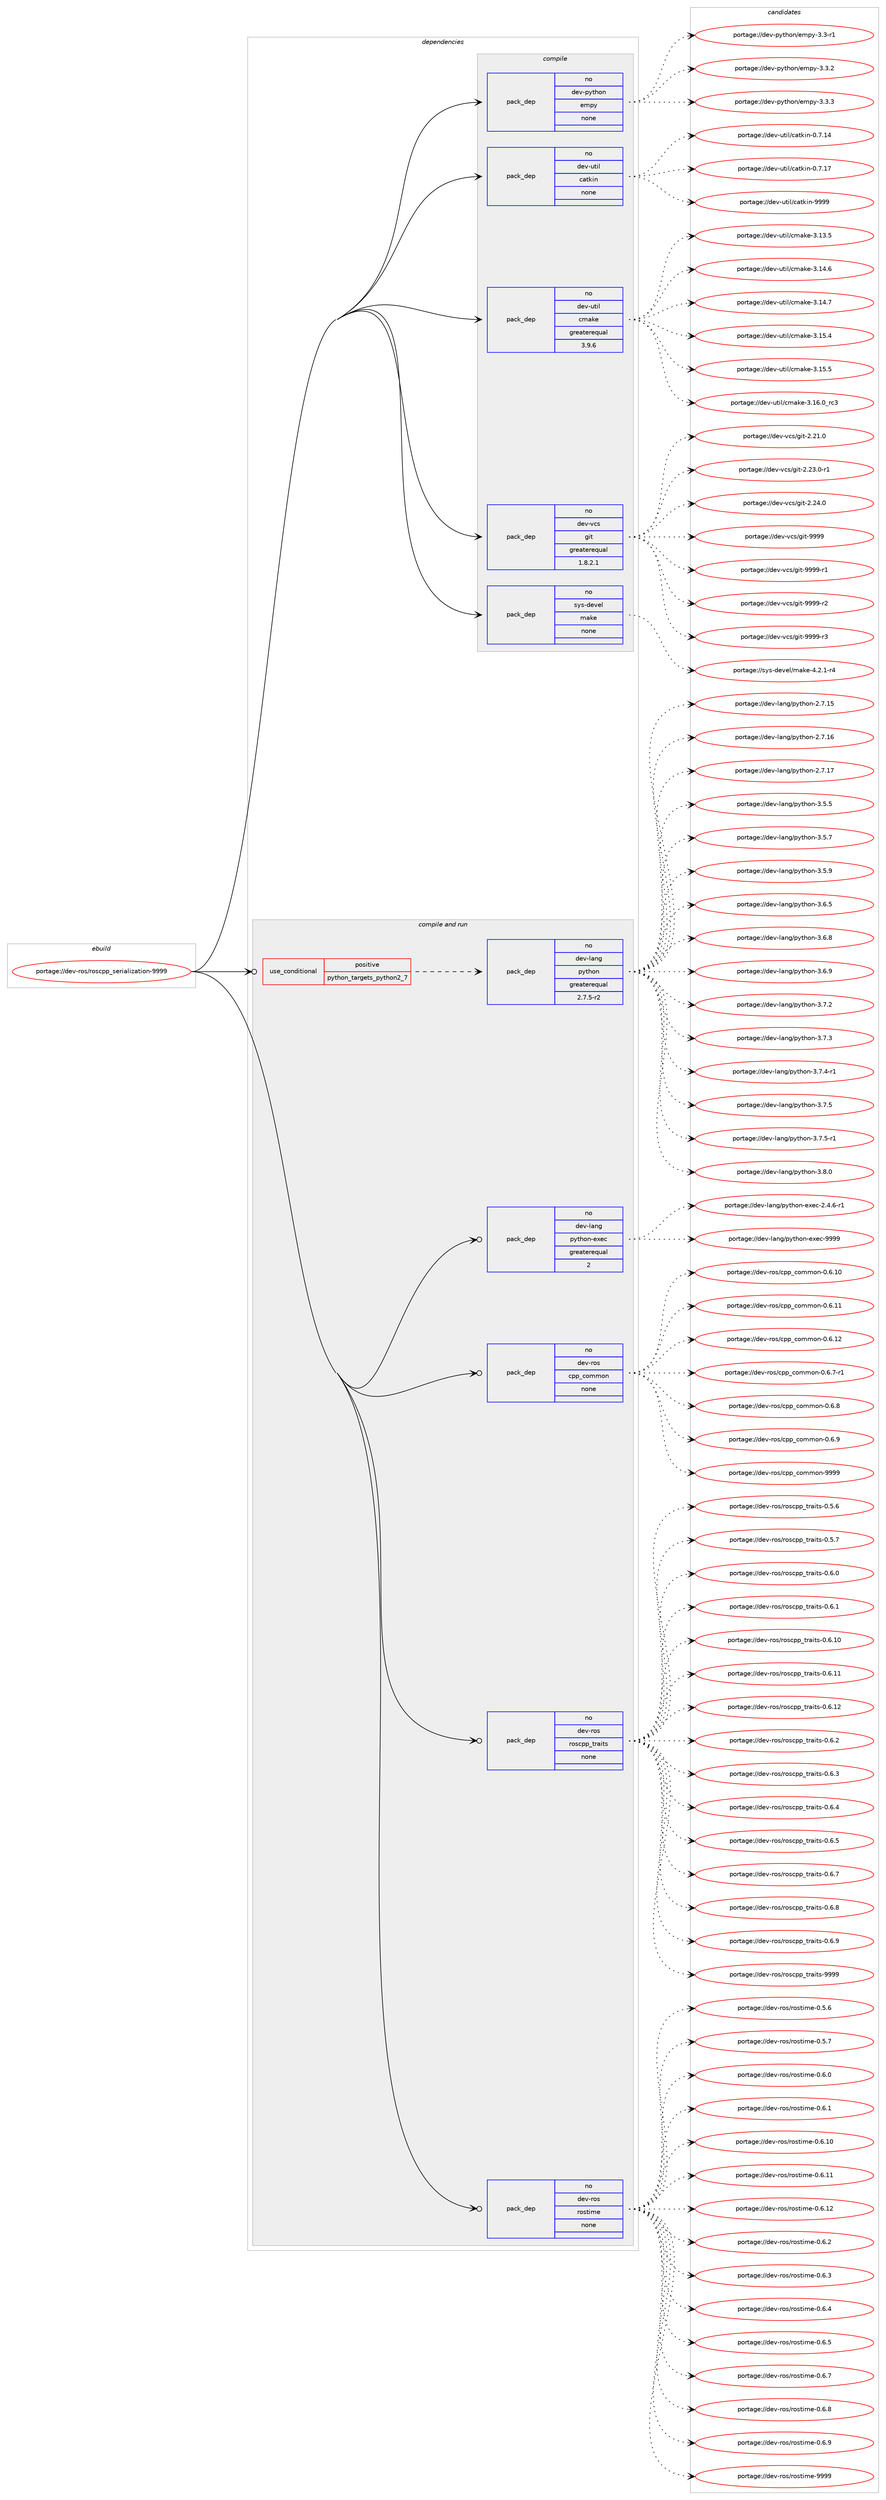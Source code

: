 digraph prolog {

# *************
# Graph options
# *************

newrank=true;
concentrate=true;
compound=true;
graph [rankdir=LR,fontname=Helvetica,fontsize=10,ranksep=1.5];#, ranksep=2.5, nodesep=0.2];
edge  [arrowhead=vee];
node  [fontname=Helvetica,fontsize=10];

# **********
# The ebuild
# **********

subgraph cluster_leftcol {
color=gray;
rank=same;
label=<<i>ebuild</i>>;
id [label="portage://dev-ros/roscpp_serialization-9999", color=red, width=4, href="../dev-ros/roscpp_serialization-9999.svg"];
}

# ****************
# The dependencies
# ****************

subgraph cluster_midcol {
color=gray;
label=<<i>dependencies</i>>;
subgraph cluster_compile {
fillcolor="#eeeeee";
style=filled;
label=<<i>compile</i>>;
subgraph pack148574 {
dependency195874 [label=<<TABLE BORDER="0" CELLBORDER="1" CELLSPACING="0" CELLPADDING="4" WIDTH="220"><TR><TD ROWSPAN="6" CELLPADDING="30">pack_dep</TD></TR><TR><TD WIDTH="110">no</TD></TR><TR><TD>dev-python</TD></TR><TR><TD>empy</TD></TR><TR><TD>none</TD></TR><TR><TD></TD></TR></TABLE>>, shape=none, color=blue];
}
id:e -> dependency195874:w [weight=20,style="solid",arrowhead="vee"];
subgraph pack148575 {
dependency195875 [label=<<TABLE BORDER="0" CELLBORDER="1" CELLSPACING="0" CELLPADDING="4" WIDTH="220"><TR><TD ROWSPAN="6" CELLPADDING="30">pack_dep</TD></TR><TR><TD WIDTH="110">no</TD></TR><TR><TD>dev-util</TD></TR><TR><TD>catkin</TD></TR><TR><TD>none</TD></TR><TR><TD></TD></TR></TABLE>>, shape=none, color=blue];
}
id:e -> dependency195875:w [weight=20,style="solid",arrowhead="vee"];
subgraph pack148576 {
dependency195876 [label=<<TABLE BORDER="0" CELLBORDER="1" CELLSPACING="0" CELLPADDING="4" WIDTH="220"><TR><TD ROWSPAN="6" CELLPADDING="30">pack_dep</TD></TR><TR><TD WIDTH="110">no</TD></TR><TR><TD>dev-util</TD></TR><TR><TD>cmake</TD></TR><TR><TD>greaterequal</TD></TR><TR><TD>3.9.6</TD></TR></TABLE>>, shape=none, color=blue];
}
id:e -> dependency195876:w [weight=20,style="solid",arrowhead="vee"];
subgraph pack148577 {
dependency195877 [label=<<TABLE BORDER="0" CELLBORDER="1" CELLSPACING="0" CELLPADDING="4" WIDTH="220"><TR><TD ROWSPAN="6" CELLPADDING="30">pack_dep</TD></TR><TR><TD WIDTH="110">no</TD></TR><TR><TD>dev-vcs</TD></TR><TR><TD>git</TD></TR><TR><TD>greaterequal</TD></TR><TR><TD>1.8.2.1</TD></TR></TABLE>>, shape=none, color=blue];
}
id:e -> dependency195877:w [weight=20,style="solid",arrowhead="vee"];
subgraph pack148578 {
dependency195878 [label=<<TABLE BORDER="0" CELLBORDER="1" CELLSPACING="0" CELLPADDING="4" WIDTH="220"><TR><TD ROWSPAN="6" CELLPADDING="30">pack_dep</TD></TR><TR><TD WIDTH="110">no</TD></TR><TR><TD>sys-devel</TD></TR><TR><TD>make</TD></TR><TR><TD>none</TD></TR><TR><TD></TD></TR></TABLE>>, shape=none, color=blue];
}
id:e -> dependency195878:w [weight=20,style="solid",arrowhead="vee"];
}
subgraph cluster_compileandrun {
fillcolor="#eeeeee";
style=filled;
label=<<i>compile and run</i>>;
subgraph cond43872 {
dependency195879 [label=<<TABLE BORDER="0" CELLBORDER="1" CELLSPACING="0" CELLPADDING="4"><TR><TD ROWSPAN="3" CELLPADDING="10">use_conditional</TD></TR><TR><TD>positive</TD></TR><TR><TD>python_targets_python2_7</TD></TR></TABLE>>, shape=none, color=red];
subgraph pack148579 {
dependency195880 [label=<<TABLE BORDER="0" CELLBORDER="1" CELLSPACING="0" CELLPADDING="4" WIDTH="220"><TR><TD ROWSPAN="6" CELLPADDING="30">pack_dep</TD></TR><TR><TD WIDTH="110">no</TD></TR><TR><TD>dev-lang</TD></TR><TR><TD>python</TD></TR><TR><TD>greaterequal</TD></TR><TR><TD>2.7.5-r2</TD></TR></TABLE>>, shape=none, color=blue];
}
dependency195879:e -> dependency195880:w [weight=20,style="dashed",arrowhead="vee"];
}
id:e -> dependency195879:w [weight=20,style="solid",arrowhead="odotvee"];
subgraph pack148580 {
dependency195881 [label=<<TABLE BORDER="0" CELLBORDER="1" CELLSPACING="0" CELLPADDING="4" WIDTH="220"><TR><TD ROWSPAN="6" CELLPADDING="30">pack_dep</TD></TR><TR><TD WIDTH="110">no</TD></TR><TR><TD>dev-lang</TD></TR><TR><TD>python-exec</TD></TR><TR><TD>greaterequal</TD></TR><TR><TD>2</TD></TR></TABLE>>, shape=none, color=blue];
}
id:e -> dependency195881:w [weight=20,style="solid",arrowhead="odotvee"];
subgraph pack148581 {
dependency195882 [label=<<TABLE BORDER="0" CELLBORDER="1" CELLSPACING="0" CELLPADDING="4" WIDTH="220"><TR><TD ROWSPAN="6" CELLPADDING="30">pack_dep</TD></TR><TR><TD WIDTH="110">no</TD></TR><TR><TD>dev-ros</TD></TR><TR><TD>cpp_common</TD></TR><TR><TD>none</TD></TR><TR><TD></TD></TR></TABLE>>, shape=none, color=blue];
}
id:e -> dependency195882:w [weight=20,style="solid",arrowhead="odotvee"];
subgraph pack148582 {
dependency195883 [label=<<TABLE BORDER="0" CELLBORDER="1" CELLSPACING="0" CELLPADDING="4" WIDTH="220"><TR><TD ROWSPAN="6" CELLPADDING="30">pack_dep</TD></TR><TR><TD WIDTH="110">no</TD></TR><TR><TD>dev-ros</TD></TR><TR><TD>roscpp_traits</TD></TR><TR><TD>none</TD></TR><TR><TD></TD></TR></TABLE>>, shape=none, color=blue];
}
id:e -> dependency195883:w [weight=20,style="solid",arrowhead="odotvee"];
subgraph pack148583 {
dependency195884 [label=<<TABLE BORDER="0" CELLBORDER="1" CELLSPACING="0" CELLPADDING="4" WIDTH="220"><TR><TD ROWSPAN="6" CELLPADDING="30">pack_dep</TD></TR><TR><TD WIDTH="110">no</TD></TR><TR><TD>dev-ros</TD></TR><TR><TD>rostime</TD></TR><TR><TD>none</TD></TR><TR><TD></TD></TR></TABLE>>, shape=none, color=blue];
}
id:e -> dependency195884:w [weight=20,style="solid",arrowhead="odotvee"];
}
subgraph cluster_run {
fillcolor="#eeeeee";
style=filled;
label=<<i>run</i>>;
}
}

# **************
# The candidates
# **************

subgraph cluster_choices {
rank=same;
color=gray;
label=<<i>candidates</i>>;

subgraph choice148574 {
color=black;
nodesep=1;
choiceportage1001011184511212111610411111047101109112121455146514511449 [label="portage://dev-python/empy-3.3-r1", color=red, width=4,href="../dev-python/empy-3.3-r1.svg"];
choiceportage1001011184511212111610411111047101109112121455146514650 [label="portage://dev-python/empy-3.3.2", color=red, width=4,href="../dev-python/empy-3.3.2.svg"];
choiceportage1001011184511212111610411111047101109112121455146514651 [label="portage://dev-python/empy-3.3.3", color=red, width=4,href="../dev-python/empy-3.3.3.svg"];
dependency195874:e -> choiceportage1001011184511212111610411111047101109112121455146514511449:w [style=dotted,weight="100"];
dependency195874:e -> choiceportage1001011184511212111610411111047101109112121455146514650:w [style=dotted,weight="100"];
dependency195874:e -> choiceportage1001011184511212111610411111047101109112121455146514651:w [style=dotted,weight="100"];
}
subgraph choice148575 {
color=black;
nodesep=1;
choiceportage1001011184511711610510847999711610710511045484655464952 [label="portage://dev-util/catkin-0.7.14", color=red, width=4,href="../dev-util/catkin-0.7.14.svg"];
choiceportage1001011184511711610510847999711610710511045484655464955 [label="portage://dev-util/catkin-0.7.17", color=red, width=4,href="../dev-util/catkin-0.7.17.svg"];
choiceportage100101118451171161051084799971161071051104557575757 [label="portage://dev-util/catkin-9999", color=red, width=4,href="../dev-util/catkin-9999.svg"];
dependency195875:e -> choiceportage1001011184511711610510847999711610710511045484655464952:w [style=dotted,weight="100"];
dependency195875:e -> choiceportage1001011184511711610510847999711610710511045484655464955:w [style=dotted,weight="100"];
dependency195875:e -> choiceportage100101118451171161051084799971161071051104557575757:w [style=dotted,weight="100"];
}
subgraph choice148576 {
color=black;
nodesep=1;
choiceportage1001011184511711610510847991099710710145514649514653 [label="portage://dev-util/cmake-3.13.5", color=red, width=4,href="../dev-util/cmake-3.13.5.svg"];
choiceportage1001011184511711610510847991099710710145514649524654 [label="portage://dev-util/cmake-3.14.6", color=red, width=4,href="../dev-util/cmake-3.14.6.svg"];
choiceportage1001011184511711610510847991099710710145514649524655 [label="portage://dev-util/cmake-3.14.7", color=red, width=4,href="../dev-util/cmake-3.14.7.svg"];
choiceportage1001011184511711610510847991099710710145514649534652 [label="portage://dev-util/cmake-3.15.4", color=red, width=4,href="../dev-util/cmake-3.15.4.svg"];
choiceportage1001011184511711610510847991099710710145514649534653 [label="portage://dev-util/cmake-3.15.5", color=red, width=4,href="../dev-util/cmake-3.15.5.svg"];
choiceportage1001011184511711610510847991099710710145514649544648951149951 [label="portage://dev-util/cmake-3.16.0_rc3", color=red, width=4,href="../dev-util/cmake-3.16.0_rc3.svg"];
dependency195876:e -> choiceportage1001011184511711610510847991099710710145514649514653:w [style=dotted,weight="100"];
dependency195876:e -> choiceportage1001011184511711610510847991099710710145514649524654:w [style=dotted,weight="100"];
dependency195876:e -> choiceportage1001011184511711610510847991099710710145514649524655:w [style=dotted,weight="100"];
dependency195876:e -> choiceportage1001011184511711610510847991099710710145514649534652:w [style=dotted,weight="100"];
dependency195876:e -> choiceportage1001011184511711610510847991099710710145514649534653:w [style=dotted,weight="100"];
dependency195876:e -> choiceportage1001011184511711610510847991099710710145514649544648951149951:w [style=dotted,weight="100"];
}
subgraph choice148577 {
color=black;
nodesep=1;
choiceportage10010111845118991154710310511645504650494648 [label="portage://dev-vcs/git-2.21.0", color=red, width=4,href="../dev-vcs/git-2.21.0.svg"];
choiceportage100101118451189911547103105116455046505146484511449 [label="portage://dev-vcs/git-2.23.0-r1", color=red, width=4,href="../dev-vcs/git-2.23.0-r1.svg"];
choiceportage10010111845118991154710310511645504650524648 [label="portage://dev-vcs/git-2.24.0", color=red, width=4,href="../dev-vcs/git-2.24.0.svg"];
choiceportage1001011184511899115471031051164557575757 [label="portage://dev-vcs/git-9999", color=red, width=4,href="../dev-vcs/git-9999.svg"];
choiceportage10010111845118991154710310511645575757574511449 [label="portage://dev-vcs/git-9999-r1", color=red, width=4,href="../dev-vcs/git-9999-r1.svg"];
choiceportage10010111845118991154710310511645575757574511450 [label="portage://dev-vcs/git-9999-r2", color=red, width=4,href="../dev-vcs/git-9999-r2.svg"];
choiceportage10010111845118991154710310511645575757574511451 [label="portage://dev-vcs/git-9999-r3", color=red, width=4,href="../dev-vcs/git-9999-r3.svg"];
dependency195877:e -> choiceportage10010111845118991154710310511645504650494648:w [style=dotted,weight="100"];
dependency195877:e -> choiceportage100101118451189911547103105116455046505146484511449:w [style=dotted,weight="100"];
dependency195877:e -> choiceportage10010111845118991154710310511645504650524648:w [style=dotted,weight="100"];
dependency195877:e -> choiceportage1001011184511899115471031051164557575757:w [style=dotted,weight="100"];
dependency195877:e -> choiceportage10010111845118991154710310511645575757574511449:w [style=dotted,weight="100"];
dependency195877:e -> choiceportage10010111845118991154710310511645575757574511450:w [style=dotted,weight="100"];
dependency195877:e -> choiceportage10010111845118991154710310511645575757574511451:w [style=dotted,weight="100"];
}
subgraph choice148578 {
color=black;
nodesep=1;
choiceportage1151211154510010111810110847109971071014552465046494511452 [label="portage://sys-devel/make-4.2.1-r4", color=red, width=4,href="../sys-devel/make-4.2.1-r4.svg"];
dependency195878:e -> choiceportage1151211154510010111810110847109971071014552465046494511452:w [style=dotted,weight="100"];
}
subgraph choice148579 {
color=black;
nodesep=1;
choiceportage10010111845108971101034711212111610411111045504655464953 [label="portage://dev-lang/python-2.7.15", color=red, width=4,href="../dev-lang/python-2.7.15.svg"];
choiceportage10010111845108971101034711212111610411111045504655464954 [label="portage://dev-lang/python-2.7.16", color=red, width=4,href="../dev-lang/python-2.7.16.svg"];
choiceportage10010111845108971101034711212111610411111045504655464955 [label="portage://dev-lang/python-2.7.17", color=red, width=4,href="../dev-lang/python-2.7.17.svg"];
choiceportage100101118451089711010347112121116104111110455146534653 [label="portage://dev-lang/python-3.5.5", color=red, width=4,href="../dev-lang/python-3.5.5.svg"];
choiceportage100101118451089711010347112121116104111110455146534655 [label="portage://dev-lang/python-3.5.7", color=red, width=4,href="../dev-lang/python-3.5.7.svg"];
choiceportage100101118451089711010347112121116104111110455146534657 [label="portage://dev-lang/python-3.5.9", color=red, width=4,href="../dev-lang/python-3.5.9.svg"];
choiceportage100101118451089711010347112121116104111110455146544653 [label="portage://dev-lang/python-3.6.5", color=red, width=4,href="../dev-lang/python-3.6.5.svg"];
choiceportage100101118451089711010347112121116104111110455146544656 [label="portage://dev-lang/python-3.6.8", color=red, width=4,href="../dev-lang/python-3.6.8.svg"];
choiceportage100101118451089711010347112121116104111110455146544657 [label="portage://dev-lang/python-3.6.9", color=red, width=4,href="../dev-lang/python-3.6.9.svg"];
choiceportage100101118451089711010347112121116104111110455146554650 [label="portage://dev-lang/python-3.7.2", color=red, width=4,href="../dev-lang/python-3.7.2.svg"];
choiceportage100101118451089711010347112121116104111110455146554651 [label="portage://dev-lang/python-3.7.3", color=red, width=4,href="../dev-lang/python-3.7.3.svg"];
choiceportage1001011184510897110103471121211161041111104551465546524511449 [label="portage://dev-lang/python-3.7.4-r1", color=red, width=4,href="../dev-lang/python-3.7.4-r1.svg"];
choiceportage100101118451089711010347112121116104111110455146554653 [label="portage://dev-lang/python-3.7.5", color=red, width=4,href="../dev-lang/python-3.7.5.svg"];
choiceportage1001011184510897110103471121211161041111104551465546534511449 [label="portage://dev-lang/python-3.7.5-r1", color=red, width=4,href="../dev-lang/python-3.7.5-r1.svg"];
choiceportage100101118451089711010347112121116104111110455146564648 [label="portage://dev-lang/python-3.8.0", color=red, width=4,href="../dev-lang/python-3.8.0.svg"];
dependency195880:e -> choiceportage10010111845108971101034711212111610411111045504655464953:w [style=dotted,weight="100"];
dependency195880:e -> choiceportage10010111845108971101034711212111610411111045504655464954:w [style=dotted,weight="100"];
dependency195880:e -> choiceportage10010111845108971101034711212111610411111045504655464955:w [style=dotted,weight="100"];
dependency195880:e -> choiceportage100101118451089711010347112121116104111110455146534653:w [style=dotted,weight="100"];
dependency195880:e -> choiceportage100101118451089711010347112121116104111110455146534655:w [style=dotted,weight="100"];
dependency195880:e -> choiceportage100101118451089711010347112121116104111110455146534657:w [style=dotted,weight="100"];
dependency195880:e -> choiceportage100101118451089711010347112121116104111110455146544653:w [style=dotted,weight="100"];
dependency195880:e -> choiceportage100101118451089711010347112121116104111110455146544656:w [style=dotted,weight="100"];
dependency195880:e -> choiceportage100101118451089711010347112121116104111110455146544657:w [style=dotted,weight="100"];
dependency195880:e -> choiceportage100101118451089711010347112121116104111110455146554650:w [style=dotted,weight="100"];
dependency195880:e -> choiceportage100101118451089711010347112121116104111110455146554651:w [style=dotted,weight="100"];
dependency195880:e -> choiceportage1001011184510897110103471121211161041111104551465546524511449:w [style=dotted,weight="100"];
dependency195880:e -> choiceportage100101118451089711010347112121116104111110455146554653:w [style=dotted,weight="100"];
dependency195880:e -> choiceportage1001011184510897110103471121211161041111104551465546534511449:w [style=dotted,weight="100"];
dependency195880:e -> choiceportage100101118451089711010347112121116104111110455146564648:w [style=dotted,weight="100"];
}
subgraph choice148580 {
color=black;
nodesep=1;
choiceportage10010111845108971101034711212111610411111045101120101994550465246544511449 [label="portage://dev-lang/python-exec-2.4.6-r1", color=red, width=4,href="../dev-lang/python-exec-2.4.6-r1.svg"];
choiceportage10010111845108971101034711212111610411111045101120101994557575757 [label="portage://dev-lang/python-exec-9999", color=red, width=4,href="../dev-lang/python-exec-9999.svg"];
dependency195881:e -> choiceportage10010111845108971101034711212111610411111045101120101994550465246544511449:w [style=dotted,weight="100"];
dependency195881:e -> choiceportage10010111845108971101034711212111610411111045101120101994557575757:w [style=dotted,weight="100"];
}
subgraph choice148581 {
color=black;
nodesep=1;
choiceportage100101118451141111154799112112959911110910911111045484654464948 [label="portage://dev-ros/cpp_common-0.6.10", color=red, width=4,href="../dev-ros/cpp_common-0.6.10.svg"];
choiceportage100101118451141111154799112112959911110910911111045484654464949 [label="portage://dev-ros/cpp_common-0.6.11", color=red, width=4,href="../dev-ros/cpp_common-0.6.11.svg"];
choiceportage100101118451141111154799112112959911110910911111045484654464950 [label="portage://dev-ros/cpp_common-0.6.12", color=red, width=4,href="../dev-ros/cpp_common-0.6.12.svg"];
choiceportage10010111845114111115479911211295991111091091111104548465446554511449 [label="portage://dev-ros/cpp_common-0.6.7-r1", color=red, width=4,href="../dev-ros/cpp_common-0.6.7-r1.svg"];
choiceportage1001011184511411111547991121129599111109109111110454846544656 [label="portage://dev-ros/cpp_common-0.6.8", color=red, width=4,href="../dev-ros/cpp_common-0.6.8.svg"];
choiceportage1001011184511411111547991121129599111109109111110454846544657 [label="portage://dev-ros/cpp_common-0.6.9", color=red, width=4,href="../dev-ros/cpp_common-0.6.9.svg"];
choiceportage10010111845114111115479911211295991111091091111104557575757 [label="portage://dev-ros/cpp_common-9999", color=red, width=4,href="../dev-ros/cpp_common-9999.svg"];
dependency195882:e -> choiceportage100101118451141111154799112112959911110910911111045484654464948:w [style=dotted,weight="100"];
dependency195882:e -> choiceportage100101118451141111154799112112959911110910911111045484654464949:w [style=dotted,weight="100"];
dependency195882:e -> choiceportage100101118451141111154799112112959911110910911111045484654464950:w [style=dotted,weight="100"];
dependency195882:e -> choiceportage10010111845114111115479911211295991111091091111104548465446554511449:w [style=dotted,weight="100"];
dependency195882:e -> choiceportage1001011184511411111547991121129599111109109111110454846544656:w [style=dotted,weight="100"];
dependency195882:e -> choiceportage1001011184511411111547991121129599111109109111110454846544657:w [style=dotted,weight="100"];
dependency195882:e -> choiceportage10010111845114111115479911211295991111091091111104557575757:w [style=dotted,weight="100"];
}
subgraph choice148582 {
color=black;
nodesep=1;
choiceportage1001011184511411111547114111115991121129511611497105116115454846534654 [label="portage://dev-ros/roscpp_traits-0.5.6", color=red, width=4,href="../dev-ros/roscpp_traits-0.5.6.svg"];
choiceportage1001011184511411111547114111115991121129511611497105116115454846534655 [label="portage://dev-ros/roscpp_traits-0.5.7", color=red, width=4,href="../dev-ros/roscpp_traits-0.5.7.svg"];
choiceportage1001011184511411111547114111115991121129511611497105116115454846544648 [label="portage://dev-ros/roscpp_traits-0.6.0", color=red, width=4,href="../dev-ros/roscpp_traits-0.6.0.svg"];
choiceportage1001011184511411111547114111115991121129511611497105116115454846544649 [label="portage://dev-ros/roscpp_traits-0.6.1", color=red, width=4,href="../dev-ros/roscpp_traits-0.6.1.svg"];
choiceportage100101118451141111154711411111599112112951161149710511611545484654464948 [label="portage://dev-ros/roscpp_traits-0.6.10", color=red, width=4,href="../dev-ros/roscpp_traits-0.6.10.svg"];
choiceportage100101118451141111154711411111599112112951161149710511611545484654464949 [label="portage://dev-ros/roscpp_traits-0.6.11", color=red, width=4,href="../dev-ros/roscpp_traits-0.6.11.svg"];
choiceportage100101118451141111154711411111599112112951161149710511611545484654464950 [label="portage://dev-ros/roscpp_traits-0.6.12", color=red, width=4,href="../dev-ros/roscpp_traits-0.6.12.svg"];
choiceportage1001011184511411111547114111115991121129511611497105116115454846544650 [label="portage://dev-ros/roscpp_traits-0.6.2", color=red, width=4,href="../dev-ros/roscpp_traits-0.6.2.svg"];
choiceportage1001011184511411111547114111115991121129511611497105116115454846544651 [label="portage://dev-ros/roscpp_traits-0.6.3", color=red, width=4,href="../dev-ros/roscpp_traits-0.6.3.svg"];
choiceportage1001011184511411111547114111115991121129511611497105116115454846544652 [label="portage://dev-ros/roscpp_traits-0.6.4", color=red, width=4,href="../dev-ros/roscpp_traits-0.6.4.svg"];
choiceportage1001011184511411111547114111115991121129511611497105116115454846544653 [label="portage://dev-ros/roscpp_traits-0.6.5", color=red, width=4,href="../dev-ros/roscpp_traits-0.6.5.svg"];
choiceportage1001011184511411111547114111115991121129511611497105116115454846544655 [label="portage://dev-ros/roscpp_traits-0.6.7", color=red, width=4,href="../dev-ros/roscpp_traits-0.6.7.svg"];
choiceportage1001011184511411111547114111115991121129511611497105116115454846544656 [label="portage://dev-ros/roscpp_traits-0.6.8", color=red, width=4,href="../dev-ros/roscpp_traits-0.6.8.svg"];
choiceportage1001011184511411111547114111115991121129511611497105116115454846544657 [label="portage://dev-ros/roscpp_traits-0.6.9", color=red, width=4,href="../dev-ros/roscpp_traits-0.6.9.svg"];
choiceportage10010111845114111115471141111159911211295116114971051161154557575757 [label="portage://dev-ros/roscpp_traits-9999", color=red, width=4,href="../dev-ros/roscpp_traits-9999.svg"];
dependency195883:e -> choiceportage1001011184511411111547114111115991121129511611497105116115454846534654:w [style=dotted,weight="100"];
dependency195883:e -> choiceportage1001011184511411111547114111115991121129511611497105116115454846534655:w [style=dotted,weight="100"];
dependency195883:e -> choiceportage1001011184511411111547114111115991121129511611497105116115454846544648:w [style=dotted,weight="100"];
dependency195883:e -> choiceportage1001011184511411111547114111115991121129511611497105116115454846544649:w [style=dotted,weight="100"];
dependency195883:e -> choiceportage100101118451141111154711411111599112112951161149710511611545484654464948:w [style=dotted,weight="100"];
dependency195883:e -> choiceportage100101118451141111154711411111599112112951161149710511611545484654464949:w [style=dotted,weight="100"];
dependency195883:e -> choiceportage100101118451141111154711411111599112112951161149710511611545484654464950:w [style=dotted,weight="100"];
dependency195883:e -> choiceportage1001011184511411111547114111115991121129511611497105116115454846544650:w [style=dotted,weight="100"];
dependency195883:e -> choiceportage1001011184511411111547114111115991121129511611497105116115454846544651:w [style=dotted,weight="100"];
dependency195883:e -> choiceportage1001011184511411111547114111115991121129511611497105116115454846544652:w [style=dotted,weight="100"];
dependency195883:e -> choiceportage1001011184511411111547114111115991121129511611497105116115454846544653:w [style=dotted,weight="100"];
dependency195883:e -> choiceportage1001011184511411111547114111115991121129511611497105116115454846544655:w [style=dotted,weight="100"];
dependency195883:e -> choiceportage1001011184511411111547114111115991121129511611497105116115454846544656:w [style=dotted,weight="100"];
dependency195883:e -> choiceportage1001011184511411111547114111115991121129511611497105116115454846544657:w [style=dotted,weight="100"];
dependency195883:e -> choiceportage10010111845114111115471141111159911211295116114971051161154557575757:w [style=dotted,weight="100"];
}
subgraph choice148583 {
color=black;
nodesep=1;
choiceportage1001011184511411111547114111115116105109101454846534654 [label="portage://dev-ros/rostime-0.5.6", color=red, width=4,href="../dev-ros/rostime-0.5.6.svg"];
choiceportage1001011184511411111547114111115116105109101454846534655 [label="portage://dev-ros/rostime-0.5.7", color=red, width=4,href="../dev-ros/rostime-0.5.7.svg"];
choiceportage1001011184511411111547114111115116105109101454846544648 [label="portage://dev-ros/rostime-0.6.0", color=red, width=4,href="../dev-ros/rostime-0.6.0.svg"];
choiceportage1001011184511411111547114111115116105109101454846544649 [label="portage://dev-ros/rostime-0.6.1", color=red, width=4,href="../dev-ros/rostime-0.6.1.svg"];
choiceportage100101118451141111154711411111511610510910145484654464948 [label="portage://dev-ros/rostime-0.6.10", color=red, width=4,href="../dev-ros/rostime-0.6.10.svg"];
choiceportage100101118451141111154711411111511610510910145484654464949 [label="portage://dev-ros/rostime-0.6.11", color=red, width=4,href="../dev-ros/rostime-0.6.11.svg"];
choiceportage100101118451141111154711411111511610510910145484654464950 [label="portage://dev-ros/rostime-0.6.12", color=red, width=4,href="../dev-ros/rostime-0.6.12.svg"];
choiceportage1001011184511411111547114111115116105109101454846544650 [label="portage://dev-ros/rostime-0.6.2", color=red, width=4,href="../dev-ros/rostime-0.6.2.svg"];
choiceportage1001011184511411111547114111115116105109101454846544651 [label="portage://dev-ros/rostime-0.6.3", color=red, width=4,href="../dev-ros/rostime-0.6.3.svg"];
choiceportage1001011184511411111547114111115116105109101454846544652 [label="portage://dev-ros/rostime-0.6.4", color=red, width=4,href="../dev-ros/rostime-0.6.4.svg"];
choiceportage1001011184511411111547114111115116105109101454846544653 [label="portage://dev-ros/rostime-0.6.5", color=red, width=4,href="../dev-ros/rostime-0.6.5.svg"];
choiceportage1001011184511411111547114111115116105109101454846544655 [label="portage://dev-ros/rostime-0.6.7", color=red, width=4,href="../dev-ros/rostime-0.6.7.svg"];
choiceportage1001011184511411111547114111115116105109101454846544656 [label="portage://dev-ros/rostime-0.6.8", color=red, width=4,href="../dev-ros/rostime-0.6.8.svg"];
choiceportage1001011184511411111547114111115116105109101454846544657 [label="portage://dev-ros/rostime-0.6.9", color=red, width=4,href="../dev-ros/rostime-0.6.9.svg"];
choiceportage10010111845114111115471141111151161051091014557575757 [label="portage://dev-ros/rostime-9999", color=red, width=4,href="../dev-ros/rostime-9999.svg"];
dependency195884:e -> choiceportage1001011184511411111547114111115116105109101454846534654:w [style=dotted,weight="100"];
dependency195884:e -> choiceportage1001011184511411111547114111115116105109101454846534655:w [style=dotted,weight="100"];
dependency195884:e -> choiceportage1001011184511411111547114111115116105109101454846544648:w [style=dotted,weight="100"];
dependency195884:e -> choiceportage1001011184511411111547114111115116105109101454846544649:w [style=dotted,weight="100"];
dependency195884:e -> choiceportage100101118451141111154711411111511610510910145484654464948:w [style=dotted,weight="100"];
dependency195884:e -> choiceportage100101118451141111154711411111511610510910145484654464949:w [style=dotted,weight="100"];
dependency195884:e -> choiceportage100101118451141111154711411111511610510910145484654464950:w [style=dotted,weight="100"];
dependency195884:e -> choiceportage1001011184511411111547114111115116105109101454846544650:w [style=dotted,weight="100"];
dependency195884:e -> choiceportage1001011184511411111547114111115116105109101454846544651:w [style=dotted,weight="100"];
dependency195884:e -> choiceportage1001011184511411111547114111115116105109101454846544652:w [style=dotted,weight="100"];
dependency195884:e -> choiceportage1001011184511411111547114111115116105109101454846544653:w [style=dotted,weight="100"];
dependency195884:e -> choiceportage1001011184511411111547114111115116105109101454846544655:w [style=dotted,weight="100"];
dependency195884:e -> choiceportage1001011184511411111547114111115116105109101454846544656:w [style=dotted,weight="100"];
dependency195884:e -> choiceportage1001011184511411111547114111115116105109101454846544657:w [style=dotted,weight="100"];
dependency195884:e -> choiceportage10010111845114111115471141111151161051091014557575757:w [style=dotted,weight="100"];
}
}

}
